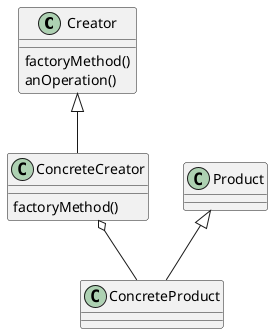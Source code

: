 @startuml

Class Creator {
    factoryMethod()
    anOperation()
}

Class ConcreteCreator extends Creator {
    factoryMethod()
}

Class Product {

}

Class ConcreteProduct extends Product {
}

ConcreteCreator o-- ConcreteProduct

@enduml